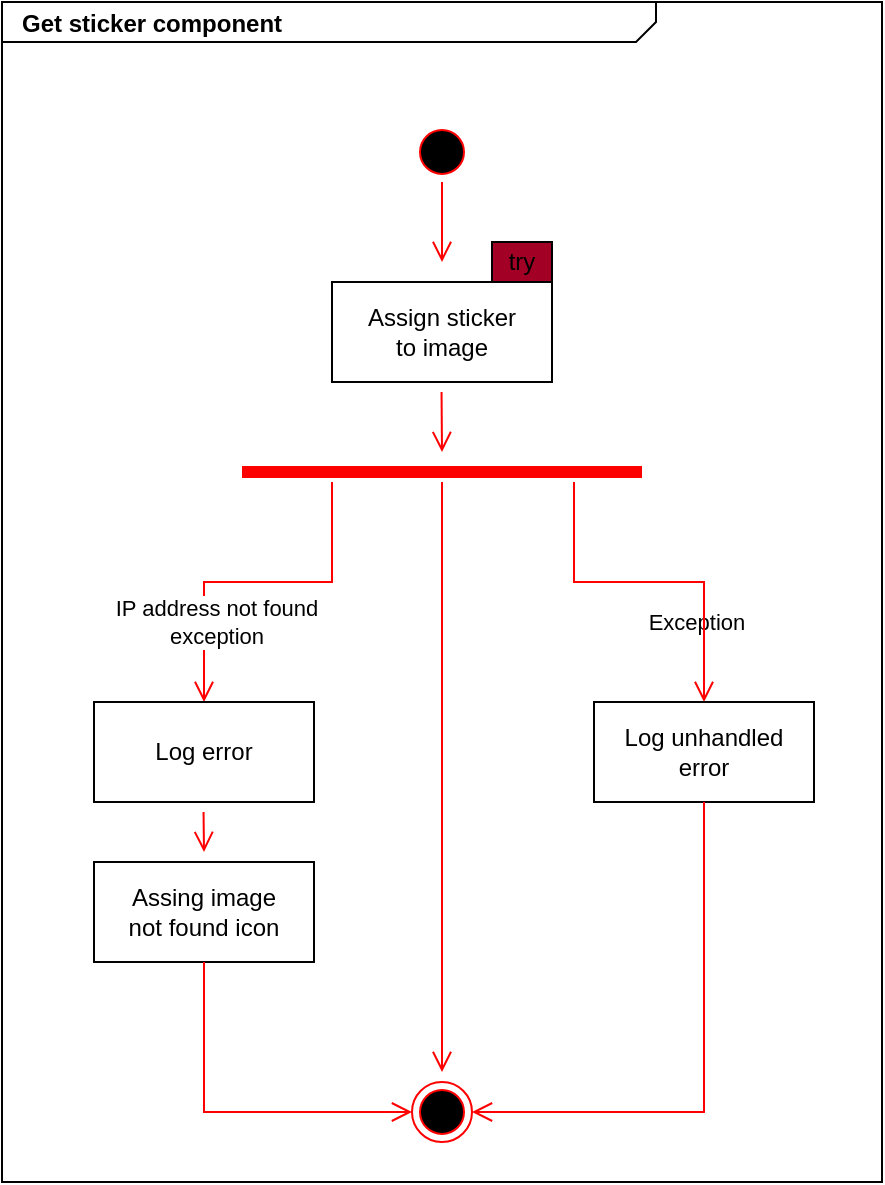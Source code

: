 <mxfile version="22.0.2" type="device">
  <diagram name="Strona-1" id="qNM3ejoKnuvfcM9Xa8Zc">
    <mxGraphModel dx="913" dy="547" grid="1" gridSize="10" guides="1" tooltips="1" connect="1" arrows="1" fold="1" page="1" pageScale="1" pageWidth="827" pageHeight="1169" math="0" shadow="0">
      <root>
        <mxCell id="0" />
        <mxCell id="1" parent="0" />
        <mxCell id="6u3VCSXgPgQVvDEs7AS1-1" value="&lt;p style=&quot;margin: 0px ; margin-top: 4px ; margin-left: 10px ; text-align: left&quot;&gt;&lt;b&gt;Get sticker component&lt;/b&gt;&lt;/p&gt;" style="html=1;strokeWidth=1;shape=mxgraph.sysml.package;html=1;overflow=fill;whiteSpace=wrap;fillColor=none;gradientColor=none;fontSize=12;align=center;labelX=327.64;" vertex="1" parent="1">
          <mxGeometry x="194" y="210" width="440" height="590" as="geometry" />
        </mxCell>
        <mxCell id="6u3VCSXgPgQVvDEs7AS1-2" value="" style="ellipse;html=1;shape=startState;fillColor=#000000;strokeColor=#ff0000;" vertex="1" parent="1">
          <mxGeometry x="399" y="270" width="30" height="30" as="geometry" />
        </mxCell>
        <mxCell id="6u3VCSXgPgQVvDEs7AS1-3" value="" style="edgeStyle=orthogonalEdgeStyle;html=1;verticalAlign=bottom;endArrow=open;endSize=8;strokeColor=#ff0000;rounded=0;" edge="1" source="6u3VCSXgPgQVvDEs7AS1-2" parent="1">
          <mxGeometry relative="1" as="geometry">
            <mxPoint x="414" y="340" as="targetPoint" />
          </mxGeometry>
        </mxCell>
        <mxCell id="6u3VCSXgPgQVvDEs7AS1-4" value="Assign sticker&lt;br&gt;to image" style="html=1;whiteSpace=wrap;" vertex="1" parent="1">
          <mxGeometry x="359" y="350" width="110" height="50" as="geometry" />
        </mxCell>
        <mxCell id="6u3VCSXgPgQVvDEs7AS1-7" value="" style="shape=line;html=1;strokeWidth=6;strokeColor=#ff0000;" vertex="1" parent="1">
          <mxGeometry x="314" y="440" width="200" height="10" as="geometry" />
        </mxCell>
        <mxCell id="6u3VCSXgPgQVvDEs7AS1-8" value="" style="edgeStyle=orthogonalEdgeStyle;html=1;verticalAlign=bottom;endArrow=open;endSize=8;strokeColor=#ff0000;rounded=0;" edge="1" source="6u3VCSXgPgQVvDEs7AS1-7" parent="1">
          <mxGeometry relative="1" as="geometry">
            <mxPoint x="414" y="745" as="targetPoint" />
          </mxGeometry>
        </mxCell>
        <mxCell id="6u3VCSXgPgQVvDEs7AS1-11" value="" style="ellipse;html=1;shape=endState;fillColor=#000000;strokeColor=#ff0000;" vertex="1" parent="1">
          <mxGeometry x="399" y="750" width="30" height="30" as="geometry" />
        </mxCell>
        <mxCell id="6u3VCSXgPgQVvDEs7AS1-12" value="" style="edgeStyle=orthogonalEdgeStyle;html=1;verticalAlign=bottom;endArrow=open;endSize=8;strokeColor=#ff0000;rounded=0;entryX=0.5;entryY=0;entryDx=0;entryDy=0;" edge="1" parent="1" target="6u3VCSXgPgQVvDEs7AS1-14">
          <mxGeometry relative="1" as="geometry">
            <mxPoint x="359" y="520" as="targetPoint" />
            <mxPoint x="359" y="450" as="sourcePoint" />
            <Array as="points">
              <mxPoint x="359" y="500" />
              <mxPoint x="295" y="500" />
            </Array>
          </mxGeometry>
        </mxCell>
        <mxCell id="6u3VCSXgPgQVvDEs7AS1-25" value="IP address not found&lt;br&gt;exception" style="edgeLabel;html=1;align=center;verticalAlign=middle;resizable=0;points=[];" vertex="1" connectable="0" parent="6u3VCSXgPgQVvDEs7AS1-12">
          <mxGeometry x="-0.027" y="2" relative="1" as="geometry">
            <mxPoint x="-24" y="18" as="offset" />
          </mxGeometry>
        </mxCell>
        <mxCell id="6u3VCSXgPgQVvDEs7AS1-26" value="Exception" style="edgeLabel;html=1;align=center;verticalAlign=middle;resizable=0;points=[];" vertex="1" connectable="0" parent="6u3VCSXgPgQVvDEs7AS1-12">
          <mxGeometry x="-0.027" y="2" relative="1" as="geometry">
            <mxPoint x="216" y="18" as="offset" />
          </mxGeometry>
        </mxCell>
        <mxCell id="6u3VCSXgPgQVvDEs7AS1-13" value="" style="edgeStyle=orthogonalEdgeStyle;html=1;verticalAlign=bottom;endArrow=open;endSize=8;strokeColor=#ff0000;rounded=0;entryX=0.5;entryY=0;entryDx=0;entryDy=0;" edge="1" parent="1" target="6u3VCSXgPgQVvDEs7AS1-15">
          <mxGeometry relative="1" as="geometry">
            <mxPoint x="480" y="520" as="targetPoint" />
            <mxPoint x="480" y="450" as="sourcePoint" />
            <Array as="points">
              <mxPoint x="480" y="500" />
              <mxPoint x="545" y="500" />
            </Array>
          </mxGeometry>
        </mxCell>
        <mxCell id="6u3VCSXgPgQVvDEs7AS1-14" value="Log error" style="html=1;whiteSpace=wrap;" vertex="1" parent="1">
          <mxGeometry x="240" y="560" width="110" height="50" as="geometry" />
        </mxCell>
        <mxCell id="6u3VCSXgPgQVvDEs7AS1-15" value="Log unhandled&lt;br&gt;error" style="html=1;whiteSpace=wrap;" vertex="1" parent="1">
          <mxGeometry x="490" y="560" width="110" height="50" as="geometry" />
        </mxCell>
        <mxCell id="6u3VCSXgPgQVvDEs7AS1-16" value="Assing image&lt;br&gt;not found icon" style="html=1;whiteSpace=wrap;" vertex="1" parent="1">
          <mxGeometry x="240" y="640" width="110" height="50" as="geometry" />
        </mxCell>
        <mxCell id="6u3VCSXgPgQVvDEs7AS1-18" value="" style="edgeStyle=orthogonalEdgeStyle;html=1;verticalAlign=bottom;endArrow=open;endSize=8;strokeColor=#ff0000;rounded=0;exitX=0.5;exitY=1;exitDx=0;exitDy=0;entryX=1;entryY=0.5;entryDx=0;entryDy=0;" edge="1" parent="1" source="6u3VCSXgPgQVvDEs7AS1-15" target="6u3VCSXgPgQVvDEs7AS1-11">
          <mxGeometry relative="1" as="geometry">
            <mxPoint x="544.77" y="1015" as="targetPoint" />
            <mxPoint x="544.77" y="720" as="sourcePoint" />
          </mxGeometry>
        </mxCell>
        <mxCell id="6u3VCSXgPgQVvDEs7AS1-19" value="" style="html=1;verticalAlign=bottom;endArrow=open;endSize=8;strokeColor=#ff0000;rounded=0;" edge="1" parent="1">
          <mxGeometry relative="1" as="geometry">
            <mxPoint x="295" y="635" as="targetPoint" />
            <mxPoint x="294.77" y="615" as="sourcePoint" />
          </mxGeometry>
        </mxCell>
        <mxCell id="6u3VCSXgPgQVvDEs7AS1-20" value="" style="html=1;verticalAlign=bottom;endArrow=open;endSize=8;strokeColor=#ff0000;rounded=0;exitX=0.5;exitY=1;exitDx=0;exitDy=0;edgeStyle=orthogonalEdgeStyle;entryX=0;entryY=0.5;entryDx=0;entryDy=0;" edge="1" parent="1" source="6u3VCSXgPgQVvDEs7AS1-16" target="6u3VCSXgPgQVvDEs7AS1-11">
          <mxGeometry relative="1" as="geometry">
            <mxPoint x="295" y="730" as="targetPoint" />
            <mxPoint x="294.77" y="710" as="sourcePoint" />
          </mxGeometry>
        </mxCell>
        <mxCell id="6u3VCSXgPgQVvDEs7AS1-21" value="" style="html=1;verticalAlign=bottom;endArrow=open;endSize=8;strokeColor=#ff0000;rounded=0;" edge="1" parent="1">
          <mxGeometry relative="1" as="geometry">
            <mxPoint x="414" y="435" as="targetPoint" />
            <mxPoint x="413.77" y="405" as="sourcePoint" />
          </mxGeometry>
        </mxCell>
        <mxCell id="6u3VCSXgPgQVvDEs7AS1-24" value="&lt;font color=&quot;#000000&quot;&gt;try&lt;/font&gt;" style="html=1;whiteSpace=wrap;fillColor=#a20025;fontColor=#ffffff;strokeColor=default;" vertex="1" parent="1">
          <mxGeometry x="439" y="330" width="30" height="20" as="geometry" />
        </mxCell>
      </root>
    </mxGraphModel>
  </diagram>
</mxfile>
